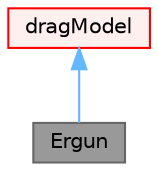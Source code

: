 digraph "Ergun"
{
 // LATEX_PDF_SIZE
  bgcolor="transparent";
  edge [fontname=Helvetica,fontsize=10,labelfontname=Helvetica,labelfontsize=10];
  node [fontname=Helvetica,fontsize=10,shape=box,height=0.2,width=0.4];
  Node1 [id="Node000001",label="Ergun",height=0.2,width=0.4,color="gray40", fillcolor="grey60", style="filled", fontcolor="black",tooltip="H, Enwald, E. Peirano, A-E Almstedt 'Eulerian Two-Phase Flow Theory Applied to Fluidization' Int...."];
  Node2 -> Node1 [id="edge1_Node000001_Node000002",dir="back",color="steelblue1",style="solid",tooltip=" "];
  Node2 [id="Node000002",label="dragModel",height=0.2,width=0.4,color="red", fillcolor="#FFF0F0", style="filled",URL="$classFoam_1_1multiphaseEuler_1_1dragModel.html",tooltip=" "];
}
